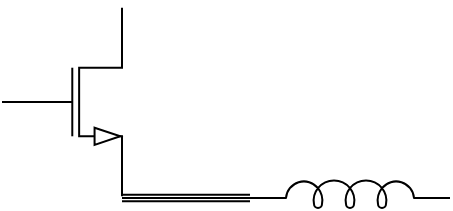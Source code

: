<mxfile version="20.7.4" type="github">
  <diagram id="eXz5IhRbB3XG7EKvIImH" name="第 1 页">
    <mxGraphModel dx="793" dy="455" grid="1" gridSize="10" guides="1" tooltips="1" connect="1" arrows="1" fold="1" page="1" pageScale="1" pageWidth="827" pageHeight="1169" math="0" shadow="0">
      <root>
        <mxCell id="0" />
        <mxCell id="1" parent="0" />
        <mxCell id="L2q6RVDt1Gr3lTyGAw2G-1" value="" style="verticalLabelPosition=bottom;shadow=0;dashed=0;align=center;html=1;verticalAlign=top;shape=mxgraph.electrical.transistors.nmos;pointerEvents=1;" vertex="1" parent="1">
          <mxGeometry x="110" y="630" width="60" height="100" as="geometry" />
        </mxCell>
        <mxCell id="L2q6RVDt1Gr3lTyGAw2G-2" value="" style="pointerEvents=1;verticalLabelPosition=bottom;shadow=0;dashed=0;align=center;html=1;verticalAlign=top;shape=mxgraph.electrical.inductors.iron_core;" vertex="1" parent="1">
          <mxGeometry x="170" y="726" width="64" height="4" as="geometry" />
        </mxCell>
        <mxCell id="L2q6RVDt1Gr3lTyGAw2G-3" value="" style="pointerEvents=1;verticalLabelPosition=bottom;shadow=0;dashed=0;align=center;html=1;verticalAlign=top;shape=mxgraph.electrical.inductors.inductor_5;" vertex="1" parent="1">
          <mxGeometry x="234" y="719" width="100" height="14" as="geometry" />
        </mxCell>
      </root>
    </mxGraphModel>
  </diagram>
</mxfile>

